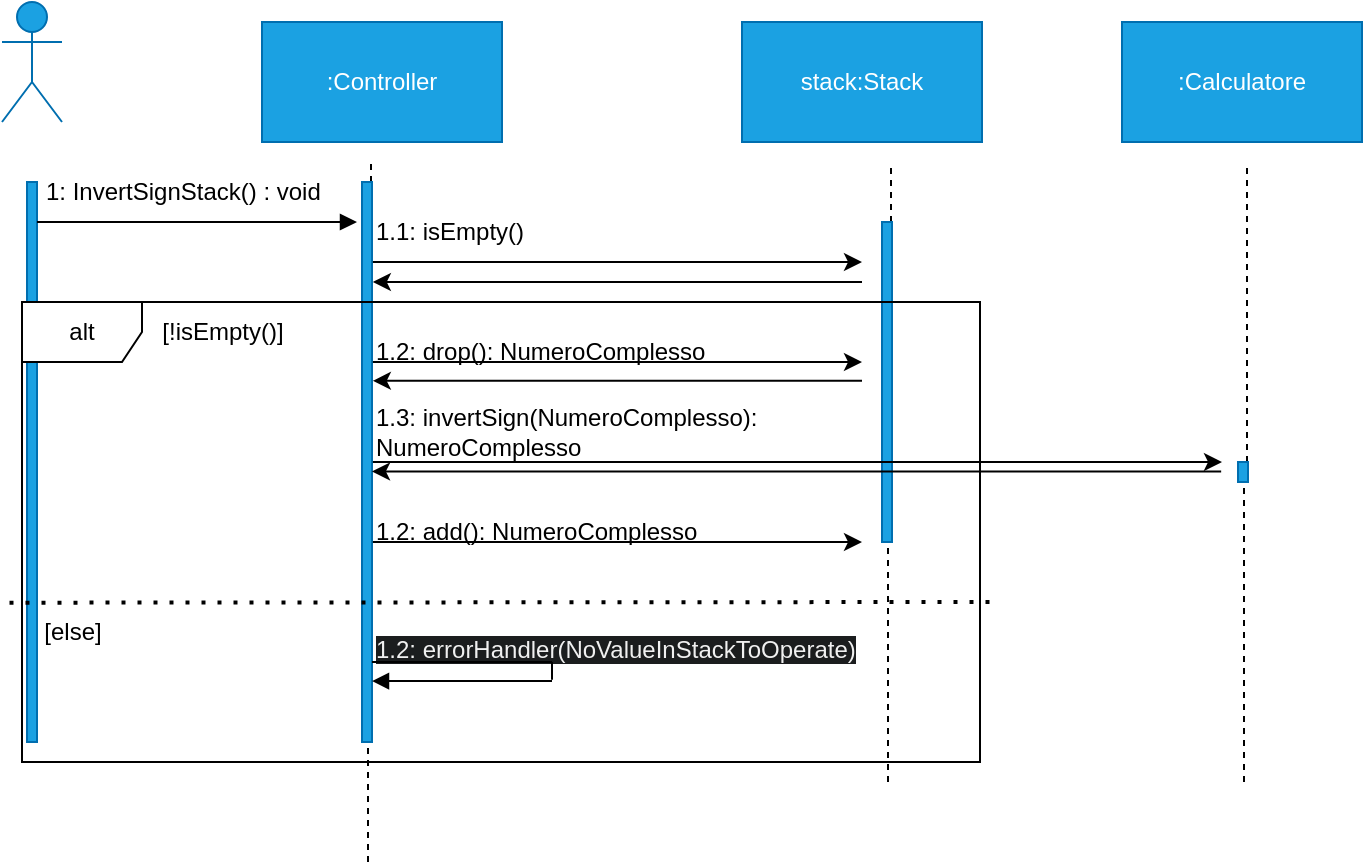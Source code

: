 <mxfile version="22.0.3" type="device">
  <diagram name="Page-1" id="_I850rHI3E-VFJFXn0Gx">
    <mxGraphModel dx="989" dy="534" grid="1" gridSize="10" guides="1" tooltips="1" connect="1" arrows="1" fold="1" page="1" pageScale="1" pageWidth="850" pageHeight="1100" math="0" shadow="0">
      <root>
        <mxCell id="0" />
        <mxCell id="1" parent="0" />
        <mxCell id="qk_mOwnxizorP-l7VWMu-1" value="Actor" style="shape=umlActor;verticalLabelPosition=bottom;verticalAlign=top;html=1;fillColor=#1ba1e2;fontColor=#ffffff;strokeColor=#006EAF;" vertex="1" parent="1">
          <mxGeometry x="80" y="110" width="30" height="60" as="geometry" />
        </mxCell>
        <mxCell id="qk_mOwnxizorP-l7VWMu-2" value="" style="html=1;points=[];perimeter=orthogonalPerimeter;fillColor=#1ba1e2;fontColor=#ffffff;strokeColor=#006EAF;" vertex="1" parent="1">
          <mxGeometry x="92.5" y="200" width="5" height="280" as="geometry" />
        </mxCell>
        <mxCell id="qk_mOwnxizorP-l7VWMu-3" value="" style="html=1;verticalAlign=bottom;labelBackgroundColor=none;endArrow=block;endFill=1;" edge="1" parent="1">
          <mxGeometry width="160" relative="1" as="geometry">
            <mxPoint x="97.5" y="220" as="sourcePoint" />
            <mxPoint x="257.5" y="220" as="targetPoint" />
          </mxGeometry>
        </mxCell>
        <mxCell id="qk_mOwnxizorP-l7VWMu-4" value="1: InvertSignStack() : void" style="text;html=1;strokeColor=none;fillColor=none;align=left;verticalAlign=middle;whiteSpace=wrap;rounded=0;" vertex="1" parent="1">
          <mxGeometry x="100" y="190" width="160" height="30" as="geometry" />
        </mxCell>
        <mxCell id="qk_mOwnxizorP-l7VWMu-5" value=":Controller" style="rounded=0;whiteSpace=wrap;html=1;fillColor=#1ba1e2;fontColor=#ffffff;strokeColor=#006EAF;" vertex="1" parent="1">
          <mxGeometry x="210" y="120" width="120" height="60" as="geometry" />
        </mxCell>
        <mxCell id="qk_mOwnxizorP-l7VWMu-6" value="" style="endArrow=none;dashed=1;html=1;startArrow=none;" edge="1" parent="1" source="qk_mOwnxizorP-l7VWMu-8">
          <mxGeometry width="50" height="50" relative="1" as="geometry">
            <mxPoint x="264.5" y="730" as="sourcePoint" />
            <mxPoint x="264.5" y="190" as="targetPoint" />
          </mxGeometry>
        </mxCell>
        <mxCell id="qk_mOwnxizorP-l7VWMu-7" value="" style="endArrow=none;dashed=1;html=1;" edge="1" parent="1" target="qk_mOwnxizorP-l7VWMu-8">
          <mxGeometry width="50" height="50" relative="1" as="geometry">
            <mxPoint x="263" y="540" as="sourcePoint" />
            <mxPoint x="264.5" y="190" as="targetPoint" />
          </mxGeometry>
        </mxCell>
        <mxCell id="qk_mOwnxizorP-l7VWMu-8" value="" style="html=1;points=[];perimeter=orthogonalPerimeter;fillColor=#1ba1e2;fontColor=#ffffff;strokeColor=#006EAF;" vertex="1" parent="1">
          <mxGeometry x="260" y="200" width="5" height="280" as="geometry" />
        </mxCell>
        <mxCell id="qk_mOwnxizorP-l7VWMu-9" value="stack:Stack" style="rounded=0;whiteSpace=wrap;html=1;fillColor=#1ba1e2;fontColor=#ffffff;strokeColor=#006EAF;" vertex="1" parent="1">
          <mxGeometry x="450" y="120" width="120" height="60" as="geometry" />
        </mxCell>
        <mxCell id="qk_mOwnxizorP-l7VWMu-10" value="" style="endArrow=none;dashed=1;html=1;startArrow=none;rounded=0;" edge="1" parent="1" source="qk_mOwnxizorP-l7VWMu-12">
          <mxGeometry width="50" height="50" relative="1" as="geometry">
            <mxPoint x="524.5" y="730" as="sourcePoint" />
            <mxPoint x="524.5" y="190" as="targetPoint" />
          </mxGeometry>
        </mxCell>
        <mxCell id="qk_mOwnxizorP-l7VWMu-11" value="" style="endArrow=none;dashed=1;html=1;rounded=0;" edge="1" parent="1" target="qk_mOwnxizorP-l7VWMu-12">
          <mxGeometry width="50" height="50" relative="1" as="geometry">
            <mxPoint x="523" y="500" as="sourcePoint" />
            <mxPoint x="524.5" y="190" as="targetPoint" />
          </mxGeometry>
        </mxCell>
        <mxCell id="qk_mOwnxizorP-l7VWMu-12" value="" style="html=1;points=[];perimeter=orthogonalPerimeter;fillColor=#1ba1e2;fontColor=#ffffff;strokeColor=#006EAF;" vertex="1" parent="1">
          <mxGeometry x="520" y="220" width="5" height="160" as="geometry" />
        </mxCell>
        <mxCell id="qk_mOwnxizorP-l7VWMu-13" value="1.1: isEmpty()&amp;nbsp;" style="text;html=1;strokeColor=none;fillColor=none;align=left;verticalAlign=middle;whiteSpace=wrap;rounded=0;" vertex="1" parent="1">
          <mxGeometry x="265" y="210" width="195" height="30" as="geometry" />
        </mxCell>
        <mxCell id="qk_mOwnxizorP-l7VWMu-14" value="1.2: drop(): NumeroComplesso" style="text;html=1;strokeColor=none;fillColor=none;align=left;verticalAlign=middle;whiteSpace=wrap;rounded=0;" vertex="1" parent="1">
          <mxGeometry x="265" y="270" width="195" height="30" as="geometry" />
        </mxCell>
        <mxCell id="qk_mOwnxizorP-l7VWMu-15" value="" style="endArrow=classic;html=1;rounded=0;exitX=1.083;exitY=0.504;exitDx=0;exitDy=0;exitPerimeter=0;" edge="1" parent="1">
          <mxGeometry width="50" height="50" relative="1" as="geometry">
            <mxPoint x="265.415" y="290" as="sourcePoint" />
            <mxPoint x="510" y="290" as="targetPoint" />
          </mxGeometry>
        </mxCell>
        <mxCell id="qk_mOwnxizorP-l7VWMu-16" value="alt" style="shape=umlFrame;whiteSpace=wrap;html=1;pointerEvents=0;" vertex="1" parent="1">
          <mxGeometry x="90" y="260" width="479" height="230" as="geometry" />
        </mxCell>
        <mxCell id="qk_mOwnxizorP-l7VWMu-17" value="[!isEmpty()]" style="text;html=1;align=center;verticalAlign=middle;resizable=0;points=[];autosize=1;strokeColor=none;fillColor=none;" vertex="1" parent="1">
          <mxGeometry x="150" y="260" width="80" height="30" as="geometry" />
        </mxCell>
        <mxCell id="qk_mOwnxizorP-l7VWMu-18" value="" style="endArrow=none;dashed=1;html=1;dashPattern=1 3;strokeWidth=2;rounded=0;" edge="1" parent="1">
          <mxGeometry width="50" height="50" relative="1" as="geometry">
            <mxPoint x="83.75" y="410.34" as="sourcePoint" />
            <mxPoint x="575.25" y="410" as="targetPoint" />
          </mxGeometry>
        </mxCell>
        <mxCell id="qk_mOwnxizorP-l7VWMu-19" value="[else]" style="text;html=1;align=center;verticalAlign=middle;resizable=0;points=[];autosize=1;strokeColor=none;fillColor=none;" vertex="1" parent="1">
          <mxGeometry x="90" y="410" width="50" height="30" as="geometry" />
        </mxCell>
        <mxCell id="qk_mOwnxizorP-l7VWMu-20" value="&lt;span style=&quot;color: rgb(240, 240, 240); font-family: Helvetica; font-size: 12px; font-style: normal; font-variant-ligatures: normal; font-variant-caps: normal; font-weight: 400; letter-spacing: normal; orphans: 2; text-align: left; text-indent: 0px; text-transform: none; widows: 2; word-spacing: 0px; -webkit-text-stroke-width: 0px; background-color: rgb(27, 29, 30); text-decoration-thickness: initial; text-decoration-style: initial; text-decoration-color: initial; float: none; display: inline !important;&quot;&gt;1.2: errorHandler(NoValueInStackToOperate)&lt;/span&gt;" style="text;whiteSpace=wrap;html=1;" vertex="1" parent="1">
          <mxGeometry x="265" y="420" width="245" height="20" as="geometry" />
        </mxCell>
        <mxCell id="qk_mOwnxizorP-l7VWMu-21" value="" style="html=1;verticalAlign=bottom;labelBackgroundColor=none;endArrow=block;endFill=1;rounded=0;" edge="1" parent="1">
          <mxGeometry width="160" relative="1" as="geometry">
            <mxPoint x="355.0" y="449.52" as="sourcePoint" />
            <mxPoint x="265.0" y="449.52" as="targetPoint" />
          </mxGeometry>
        </mxCell>
        <mxCell id="qk_mOwnxizorP-l7VWMu-22" value="" style="endArrow=none;html=1;rounded=0;" edge="1" parent="1">
          <mxGeometry width="50" height="50" relative="1" as="geometry">
            <mxPoint x="265.0" y="440.0" as="sourcePoint" />
            <mxPoint x="355.0" y="440.0" as="targetPoint" />
          </mxGeometry>
        </mxCell>
        <mxCell id="qk_mOwnxizorP-l7VWMu-23" value="" style="endArrow=none;html=1;rounded=0;" edge="1" parent="1">
          <mxGeometry width="50" height="50" relative="1" as="geometry">
            <mxPoint x="355.0" y="448.83" as="sourcePoint" />
            <mxPoint x="355" y="440" as="targetPoint" />
            <Array as="points" />
          </mxGeometry>
        </mxCell>
        <mxCell id="qk_mOwnxizorP-l7VWMu-24" value="" style="endArrow=classic;html=1;rounded=0;exitX=1.083;exitY=0.504;exitDx=0;exitDy=0;exitPerimeter=0;" edge="1" parent="1">
          <mxGeometry width="50" height="50" relative="1" as="geometry">
            <mxPoint x="265.415" y="240" as="sourcePoint" />
            <mxPoint x="510.0" y="240" as="targetPoint" />
          </mxGeometry>
        </mxCell>
        <mxCell id="qk_mOwnxizorP-l7VWMu-25" value="" style="endArrow=classic;html=1;rounded=0;exitX=1.083;exitY=0.504;exitDx=0;exitDy=0;exitPerimeter=0;" edge="1" parent="1">
          <mxGeometry width="50" height="50" relative="1" as="geometry">
            <mxPoint x="510.0" y="250.0" as="sourcePoint" />
            <mxPoint x="265.415" y="250.0" as="targetPoint" />
          </mxGeometry>
        </mxCell>
        <mxCell id="qk_mOwnxizorP-l7VWMu-26" value=":Calculatore" style="rounded=0;whiteSpace=wrap;html=1;fillColor=#1ba1e2;fontColor=#ffffff;strokeColor=#006EAF;" vertex="1" parent="1">
          <mxGeometry x="640" y="120" width="120" height="60" as="geometry" />
        </mxCell>
        <mxCell id="qk_mOwnxizorP-l7VWMu-27" value="" style="endArrow=classic;html=1;rounded=0;exitX=1.083;exitY=0.504;exitDx=0;exitDy=0;exitPerimeter=0;" edge="1" parent="1">
          <mxGeometry width="50" height="50" relative="1" as="geometry">
            <mxPoint x="510" y="299.43" as="sourcePoint" />
            <mxPoint x="265.415" y="299.43" as="targetPoint" />
          </mxGeometry>
        </mxCell>
        <mxCell id="qk_mOwnxizorP-l7VWMu-28" value="" style="endArrow=none;dashed=1;html=1;startArrow=none;rounded=0;" edge="1" parent="1" source="qk_mOwnxizorP-l7VWMu-30">
          <mxGeometry width="50" height="50" relative="1" as="geometry">
            <mxPoint x="702.5" y="730" as="sourcePoint" />
            <mxPoint x="702.5" y="190" as="targetPoint" />
          </mxGeometry>
        </mxCell>
        <mxCell id="qk_mOwnxizorP-l7VWMu-29" value="" style="endArrow=none;dashed=1;html=1;rounded=0;" edge="1" parent="1" target="qk_mOwnxizorP-l7VWMu-30">
          <mxGeometry width="50" height="50" relative="1" as="geometry">
            <mxPoint x="701" y="500" as="sourcePoint" />
            <mxPoint x="702.5" y="190" as="targetPoint" />
          </mxGeometry>
        </mxCell>
        <mxCell id="qk_mOwnxizorP-l7VWMu-30" value="" style="html=1;points=[];perimeter=orthogonalPerimeter;fillColor=#1ba1e2;fontColor=#ffffff;strokeColor=#006EAF;" vertex="1" parent="1">
          <mxGeometry x="698" y="340" width="5" height="10" as="geometry" />
        </mxCell>
        <mxCell id="qk_mOwnxizorP-l7VWMu-31" value="" style="endArrow=classic;html=1;rounded=0;exitX=1.083;exitY=0.504;exitDx=0;exitDy=0;exitPerimeter=0;" edge="1" parent="1">
          <mxGeometry width="50" height="50" relative="1" as="geometry">
            <mxPoint x="265.415" y="340" as="sourcePoint" />
            <mxPoint x="690" y="340" as="targetPoint" />
          </mxGeometry>
        </mxCell>
        <mxCell id="qk_mOwnxizorP-l7VWMu-32" value="1.3: invertSign(NumeroComplesso): NumeroComplesso" style="text;html=1;strokeColor=none;fillColor=none;align=left;verticalAlign=middle;whiteSpace=wrap;rounded=0;" vertex="1" parent="1">
          <mxGeometry x="265" y="310" width="195" height="30" as="geometry" />
        </mxCell>
        <mxCell id="qk_mOwnxizorP-l7VWMu-33" value="" style="endArrow=classic;html=1;rounded=0;exitX=1.083;exitY=0.504;exitDx=0;exitDy=0;exitPerimeter=0;" edge="1" parent="1">
          <mxGeometry width="50" height="50" relative="1" as="geometry">
            <mxPoint x="689.58" y="344.71" as="sourcePoint" />
            <mxPoint x="264.995" y="344.71" as="targetPoint" />
          </mxGeometry>
        </mxCell>
        <mxCell id="qk_mOwnxizorP-l7VWMu-34" value="1.2: add(): NumeroComplesso" style="text;html=1;strokeColor=none;fillColor=none;align=left;verticalAlign=middle;whiteSpace=wrap;rounded=0;" vertex="1" parent="1">
          <mxGeometry x="265" y="360" width="195" height="30" as="geometry" />
        </mxCell>
        <mxCell id="qk_mOwnxizorP-l7VWMu-35" value="" style="endArrow=classic;html=1;rounded=0;exitX=1.083;exitY=0.504;exitDx=0;exitDy=0;exitPerimeter=0;" edge="1" parent="1">
          <mxGeometry width="50" height="50" relative="1" as="geometry">
            <mxPoint x="265.415" y="380" as="sourcePoint" />
            <mxPoint x="510" y="380" as="targetPoint" />
          </mxGeometry>
        </mxCell>
      </root>
    </mxGraphModel>
  </diagram>
</mxfile>
